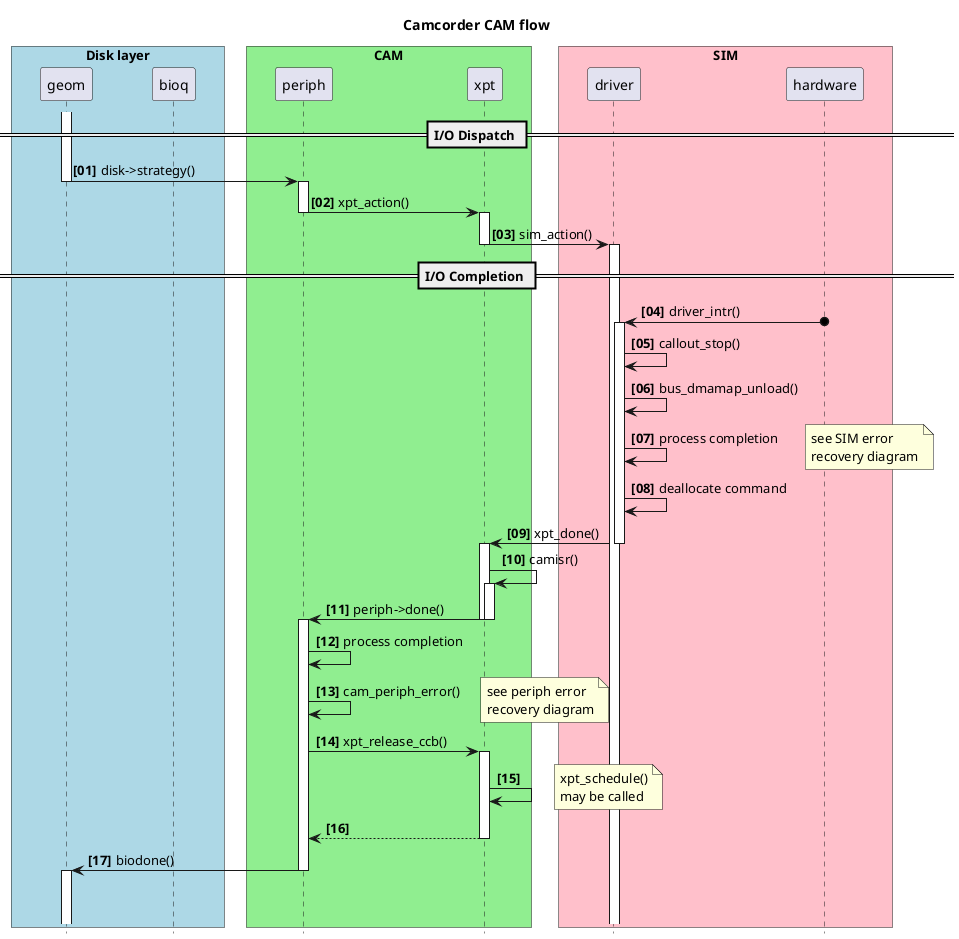 @@startuml
autonumber "<b>[00]"
hide footbox
skinparam ParticipantPadding 25
skinparam BoxPadding 10

Title Camcorder CAM flow

box "Disk layer" #LightBlue
participant geom
participant bioq
end box

box "CAM" #LightGreen
participant periph
participant xpt
end box

box "SIM" #Pink
participant driver
participant hardware
end box

== I/O Dispatch ==
activate geom
geom->periph: disk->strategy()
deactivate geom
activate periph
periph->xpt : xpt_action()
deactivate periph
activate xpt
xpt->driver : sim_action()
deactivate xpt
activate driver
deactivate driver

== I/O Completion ==
hardware o-> driver: driver_intr()
activate driver

driver->driver : callout_stop()
driver->driver : bus_dmamap_unload()
driver->driver : process completion
note right: see SIM error\nrecovery diagram
driver->driver : deallocate command
driver->xpt : xpt_done()
deactivate driver
activate xpt
xpt->xpt: camisr()
activate xpt

xpt->periph : periph->done()
deactivate xpt
deactivate xpt
activate periph
periph->periph: process completion
periph->periph : cam_periph_error()
note right: see periph error\nrecovery diagram
periph->xpt : xpt_release_ccb()
activate xpt
xpt->xpt
note right: xpt_schedule()\nmay be called
xpt-->periph
deactivate xpt
periph->geom : biodone()
deactivate periph
activate geom
||45||

@@enduml
